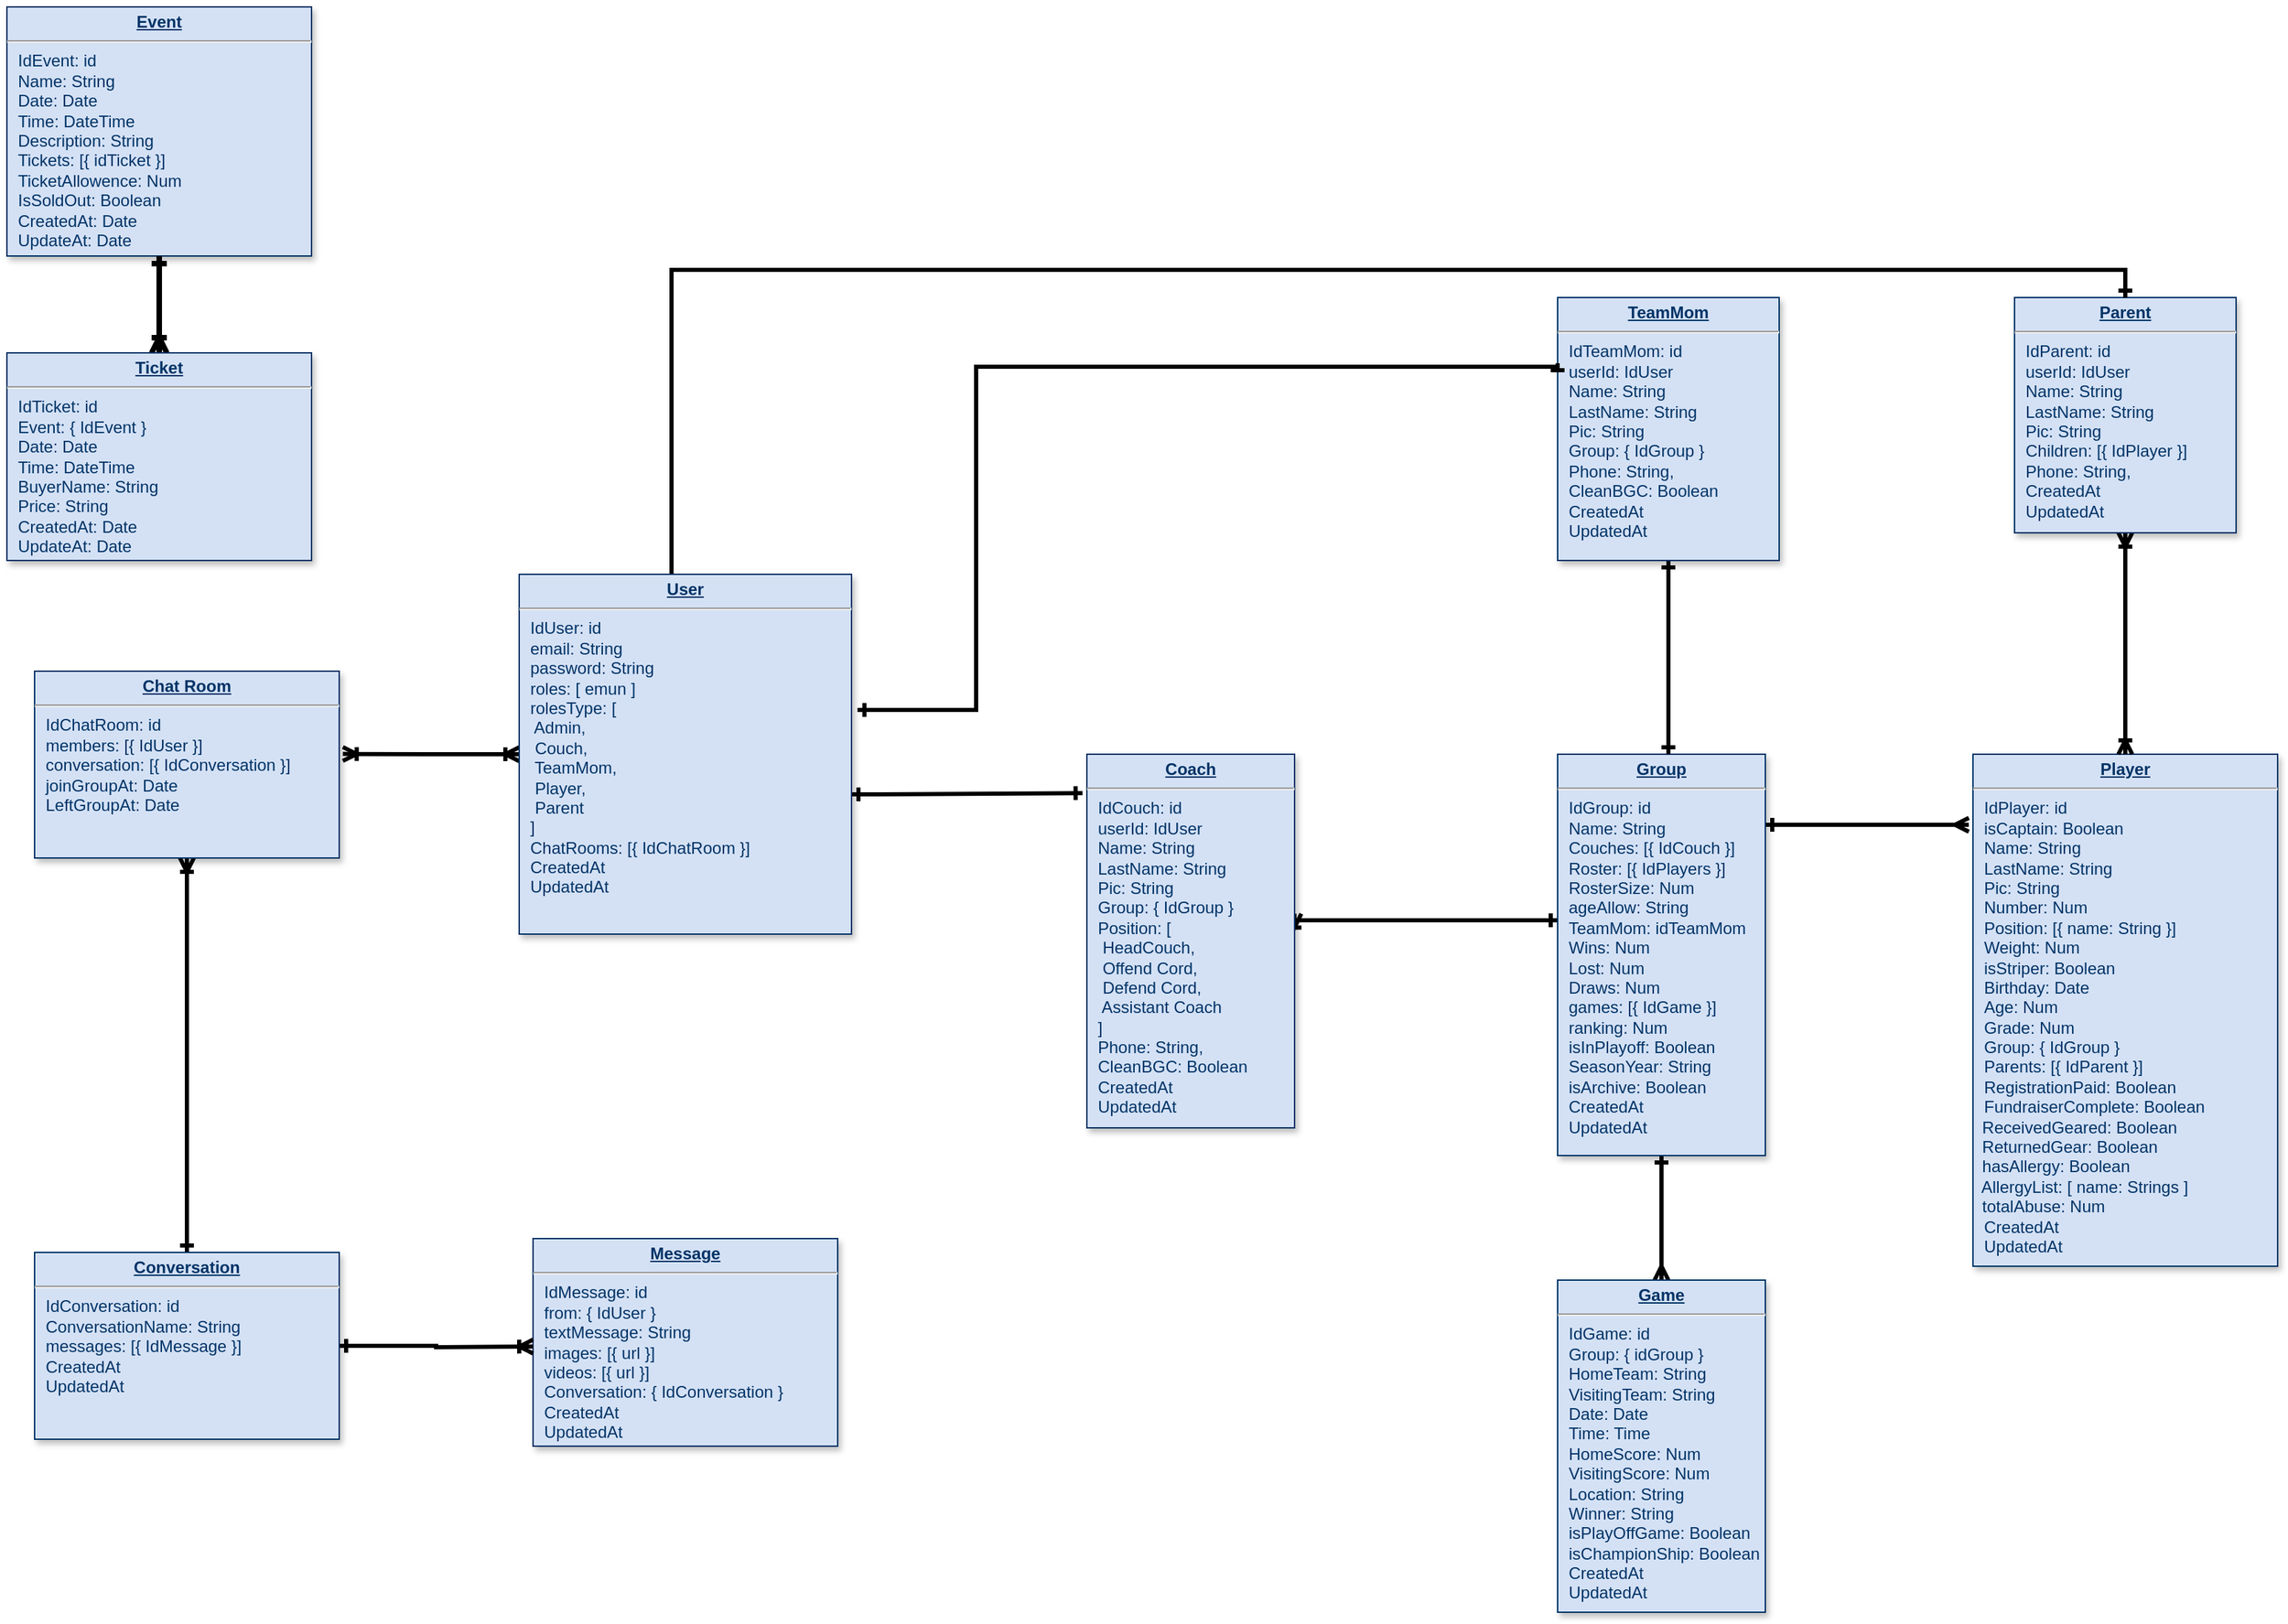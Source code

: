 <mxfile>
    <diagram name="Page-1" id="efa7a0a1-bf9b-a30e-e6df-94a7791c09e9">
        <mxGraphModel dx="1091" dy="1536" grid="1" gridSize="10" guides="1" tooltips="1" connect="1" arrows="1" fold="1" page="1" pageScale="1" pageWidth="826" pageHeight="1169" background="none" math="0" shadow="0">
            <root>
                <mxCell id="0"/>
                <mxCell id="1" parent="0"/>
                <mxCell id="fbcAbueWwYA0Y1qu6zCq-118" style="edgeStyle=orthogonalEdgeStyle;orthogonalLoop=1;jettySize=auto;html=1;entryX=0.999;entryY=0.427;entryDx=0;entryDy=0;entryPerimeter=0;rounded=0;strokeWidth=3;startArrow=ERone;startFill=0;endArrow=ERoneToMany;endFill=0;" parent="1" source="22" target="fbcAbueWwYA0Y1qu6zCq-116" edge="1">
                    <mxGeometry relative="1" as="geometry">
                        <Array as="points">
                            <mxPoint x="810" y="550"/>
                            <mxPoint x="810" y="550"/>
                        </Array>
                    </mxGeometry>
                </mxCell>
                <mxCell id="fbcAbueWwYA0Y1qu6zCq-123" style="edgeStyle=orthogonalEdgeStyle;rounded=0;orthogonalLoop=1;jettySize=auto;html=1;strokeWidth=3;startArrow=ERone;startFill=0;endArrow=ERmany;endFill=0;" parent="1" source="22" edge="1">
                    <mxGeometry relative="1" as="geometry">
                        <mxPoint x="1117" y="481" as="targetPoint"/>
                        <Array as="points">
                            <mxPoint x="990" y="481"/>
                            <mxPoint x="990" y="481"/>
                        </Array>
                    </mxGeometry>
                </mxCell>
                <mxCell id="fbcAbueWwYA0Y1qu6zCq-125" style="edgeStyle=orthogonalEdgeStyle;rounded=0;orthogonalLoop=1;jettySize=auto;html=1;strokeWidth=3;startArrow=ERone;startFill=0;endArrow=ERmany;endFill=0;" parent="1" source="22" target="fbcAbueWwYA0Y1qu6zCq-124" edge="1">
                    <mxGeometry relative="1" as="geometry"/>
                </mxCell>
                <mxCell id="22" value="&lt;p style=&quot;margin: 0px; margin-top: 4px; text-align: center; text-decoration: underline;&quot;&gt;&lt;b&gt;Group&lt;/b&gt;&lt;/p&gt;&lt;hr&gt;&lt;p style=&quot;margin: 0px; margin-left: 8px;&quot;&gt;IdGroup: id&lt;/p&gt;&lt;p style=&quot;margin: 0px; margin-left: 8px;&quot;&gt;Name: String&lt;/p&gt;&lt;p style=&quot;margin: 0px; margin-left: 8px;&quot;&gt;Couches: [{ IdCouch }]&lt;/p&gt;&lt;p style=&quot;margin: 0px; margin-left: 8px;&quot;&gt;Roster: [{ IdPlayers }]&lt;/p&gt;&lt;p style=&quot;margin: 0px; margin-left: 8px;&quot;&gt;RosterSize: Num&lt;/p&gt;&lt;p style=&quot;margin: 0px; margin-left: 8px;&quot;&gt;ageAllow: String&lt;/p&gt;&lt;p style=&quot;margin: 0px; margin-left: 8px;&quot;&gt;TeamMom: idTeamMom&lt;/p&gt;&lt;p style=&quot;margin: 0px; margin-left: 8px;&quot;&gt;Wins: Num&lt;/p&gt;&lt;p style=&quot;margin: 0px; margin-left: 8px;&quot;&gt;Lost: Num&lt;/p&gt;&lt;p style=&quot;margin: 0px; margin-left: 8px;&quot;&gt;Draws: Num&lt;/p&gt;&lt;p style=&quot;margin: 0px; margin-left: 8px;&quot;&gt;games: [{ IdGame }]&lt;/p&gt;&lt;p style=&quot;margin: 0px; margin-left: 8px;&quot;&gt;ranking: Num&lt;/p&gt;&lt;p style=&quot;margin: 0px; margin-left: 8px;&quot;&gt;isInPlayoff: Boolean&lt;/p&gt;&lt;p style=&quot;margin: 0px; margin-left: 8px;&quot;&gt;SeasonYear: String&lt;/p&gt;&lt;p style=&quot;margin: 0px; margin-left: 8px;&quot;&gt;isArchive: Boolean&lt;/p&gt;&lt;p style=&quot;margin: 0px; margin-left: 8px;&quot;&gt;CreatedAt&lt;/p&gt;&lt;p style=&quot;margin: 0px; margin-left: 8px;&quot;&gt;UpdatedAt&lt;/p&gt;" style="verticalAlign=top;align=left;overflow=fill;fontSize=12;fontFamily=Helvetica;html=1;strokeColor=#003366;shadow=1;fillColor=#D4E1F5;fontColor=#003366" parent="1" vertex="1">
                    <mxGeometry x="820" y="430" width="150" height="290" as="geometry"/>
                </mxCell>
                <mxCell id="fbcAbueWwYA0Y1qu6zCq-114" value="&lt;p style=&quot;margin: 0px; margin-top: 4px; text-align: center; text-decoration: underline;&quot;&gt;&lt;b&gt;Player&lt;/b&gt;&lt;/p&gt;&lt;hr&gt;&lt;p style=&quot;margin: 0px; margin-left: 8px;&quot;&gt;IdPlayer: id&lt;/p&gt;&lt;p style=&quot;margin: 0px; margin-left: 8px;&quot;&gt;isCaptain: Boolean&lt;/p&gt;&lt;p style=&quot;margin: 0px; margin-left: 8px;&quot;&gt;Name: String&lt;/p&gt;&lt;p style=&quot;margin: 0px; margin-left: 8px;&quot;&gt;LastName: String&lt;/p&gt;&lt;p style=&quot;margin: 0px; margin-left: 8px;&quot;&gt;Pic: String&lt;/p&gt;&lt;p style=&quot;margin: 0px; margin-left: 8px;&quot;&gt;Number: Num&lt;/p&gt;&lt;p style=&quot;margin: 0px; margin-left: 8px;&quot;&gt;Position: [{ name: String }]&lt;/p&gt;&lt;p style=&quot;margin: 0px; margin-left: 8px;&quot;&gt;Weight: Num&lt;/p&gt;&lt;p style=&quot;margin: 0px; margin-left: 8px;&quot;&gt;isStriper: Boolean&lt;/p&gt;&lt;p style=&quot;margin: 0px; margin-left: 8px;&quot;&gt;Birthday: Date&lt;/p&gt;&lt;p style=&quot;margin: 0px; margin-left: 8px;&quot;&gt;Age: Num&lt;/p&gt;&lt;p style=&quot;margin: 0px; margin-left: 8px;&quot;&gt;Grade: Num&lt;/p&gt;&lt;p style=&quot;margin: 0px; margin-left: 8px;&quot;&gt;Group: { IdGroup }&lt;/p&gt;&lt;p style=&quot;margin: 0px; margin-left: 8px;&quot;&gt;&lt;span style=&quot;background-color: initial;&quot;&gt;Parents: [{ IdParent&amp;nbsp;&lt;/span&gt;&lt;span style=&quot;background-color: initial;&quot;&gt;}]&lt;/span&gt;&lt;br&gt;&lt;/p&gt;&lt;p style=&quot;margin: 0px; margin-left: 8px;&quot;&gt;&lt;span style=&quot;background-color: initial;&quot;&gt;RegistrationPaid: Boolean&lt;/span&gt;&lt;/p&gt;&lt;p style=&quot;margin: 0px; margin-left: 8px;&quot;&gt;&lt;span style=&quot;background-color: initial;&quot;&gt;FundraiserComplete: Boolean&lt;/span&gt;&lt;/p&gt;&amp;nbsp; ReceivedGeared: Boolean&lt;br&gt;&amp;nbsp; ReturnedGear: Boolean&lt;br&gt;&amp;nbsp; hasAllergy: Boolean&lt;br&gt;&amp;nbsp; AllergyList: [ name: Strings ]&lt;br&gt;&amp;nbsp; totalAbuse: Num&lt;br&gt;&lt;p style=&quot;margin: 0px; margin-left: 8px;&quot;&gt;CreatedAt&lt;/p&gt;&lt;p style=&quot;margin: 0px; margin-left: 8px;&quot;&gt;UpdatedAt&lt;/p&gt;&lt;p style=&quot;margin: 0px; margin-left: 8px;&quot;&gt;&lt;br&gt;&lt;/p&gt;" style="verticalAlign=top;align=left;overflow=fill;fontSize=12;fontFamily=Helvetica;html=1;strokeColor=#003366;shadow=1;fillColor=#D4E1F5;fontColor=#003366" parent="1" vertex="1">
                    <mxGeometry x="1120" y="430" width="220" height="370" as="geometry"/>
                </mxCell>
                <mxCell id="fbcAbueWwYA0Y1qu6zCq-116" value="&lt;p style=&quot;margin: 0px ; margin-top: 4px ; text-align: center ; text-decoration: underline&quot;&gt;&lt;b&gt;Coach&lt;/b&gt;&lt;/p&gt;&lt;hr&gt;&lt;p style=&quot;margin: 0px ; margin-left: 8px&quot;&gt;IdCouch: id&lt;/p&gt;&lt;p style=&quot;margin: 0px ; margin-left: 8px&quot;&gt;userId: IdUser&lt;/p&gt;&lt;p style=&quot;margin: 0px ; margin-left: 8px&quot;&gt;Name: String&lt;/p&gt;&lt;p style=&quot;margin: 0px ; margin-left: 8px&quot;&gt;LastName: String&lt;/p&gt;&lt;p style=&quot;margin: 0px ; margin-left: 8px&quot;&gt;Pic: String&lt;/p&gt;&lt;p style=&quot;margin: 0px ; margin-left: 8px&quot;&gt;Group: { IdGroup }&lt;/p&gt;&lt;p style=&quot;margin: 0px ; margin-left: 8px&quot;&gt;Position: [&amp;nbsp;&lt;/p&gt;&lt;p style=&quot;margin: 0px ; margin-left: 8px&quot;&gt;&lt;span style=&quot;white-space: pre&quot;&gt; &lt;/span&gt;HeadCouch,&amp;nbsp;&lt;/p&gt;&lt;p style=&quot;margin: 0px ; margin-left: 8px&quot;&gt;&lt;span style=&quot;white-space: pre&quot;&gt; &lt;/span&gt;Offend Cord,&amp;nbsp;&lt;/p&gt;&lt;p style=&quot;margin: 0px ; margin-left: 8px&quot;&gt;&lt;span style=&quot;white-space: pre&quot;&gt; &lt;/span&gt;Defend Cord,&amp;nbsp;&lt;/p&gt;&lt;p style=&quot;margin: 0px ; margin-left: 8px&quot;&gt;&lt;span style=&quot;white-space: pre&quot;&gt; &lt;/span&gt;Assistant Coach&lt;/p&gt;&lt;p style=&quot;margin: 0px ; margin-left: 8px&quot;&gt;&lt;span&gt;]&lt;/span&gt;&lt;/p&gt;&lt;p style=&quot;margin: 0px ; margin-left: 8px&quot;&gt;Phone: String,&lt;/p&gt;&lt;p style=&quot;margin: 0px ; margin-left: 8px&quot;&gt;&lt;span&gt;CleanBGC: Boolean&lt;/span&gt;&lt;br&gt;&lt;/p&gt;&lt;p style=&quot;margin: 0px ; margin-left: 8px&quot;&gt;&lt;span&gt;CreatedAt&lt;/span&gt;&lt;br&gt;&lt;/p&gt;&lt;p style=&quot;margin: 0px ; margin-left: 8px&quot;&gt;UpdatedAt&lt;/p&gt;" style="verticalAlign=top;align=left;overflow=fill;fontSize=12;fontFamily=Helvetica;html=1;strokeColor=#003366;shadow=1;fillColor=#D4E1F5;fontColor=#003366" parent="1" vertex="1">
                    <mxGeometry x="480" y="430" width="150" height="270" as="geometry"/>
                </mxCell>
                <mxCell id="fbcAbueWwYA0Y1qu6zCq-124" value="&lt;p style=&quot;margin: 0px; margin-top: 4px; text-align: center; text-decoration: underline;&quot;&gt;&lt;b&gt;Game&lt;/b&gt;&lt;/p&gt;&lt;hr&gt;&lt;p style=&quot;margin: 0px; margin-left: 8px;&quot;&gt;IdGame: id&lt;/p&gt;&lt;p style=&quot;margin: 0px; margin-left: 8px;&quot;&gt;Group: { idGroup }&lt;/p&gt;&lt;p style=&quot;margin: 0px; margin-left: 8px;&quot;&gt;HomeTeam: String&lt;/p&gt;&lt;p style=&quot;margin: 0px; margin-left: 8px;&quot;&gt;VisitingTeam: String&lt;/p&gt;&lt;p style=&quot;margin: 0px; margin-left: 8px;&quot;&gt;Date: Date&lt;/p&gt;&lt;p style=&quot;margin: 0px; margin-left: 8px;&quot;&gt;Time: Time&lt;/p&gt;&lt;p style=&quot;margin: 0px; margin-left: 8px;&quot;&gt;HomeScore: Num&lt;/p&gt;&lt;p style=&quot;margin: 0px; margin-left: 8px;&quot;&gt;VisitingScore: Num&lt;/p&gt;&lt;p style=&quot;margin: 0px; margin-left: 8px;&quot;&gt;Location: String&lt;/p&gt;&lt;p style=&quot;margin: 0px; margin-left: 8px;&quot;&gt;Winner: String&lt;/p&gt;&lt;p style=&quot;margin: 0px; margin-left: 8px;&quot;&gt;isPlayOffGame: Boolean&lt;/p&gt;&lt;p style=&quot;margin: 0px; margin-left: 8px;&quot;&gt;isChampionShip: Boolean&lt;/p&gt;&lt;p style=&quot;margin: 0px; margin-left: 8px;&quot;&gt;CreatedAt&lt;/p&gt;&lt;p style=&quot;margin: 0px; margin-left: 8px;&quot;&gt;UpdatedAt&lt;/p&gt;" style="verticalAlign=top;align=left;overflow=fill;fontSize=12;fontFamily=Helvetica;html=1;strokeColor=#003366;shadow=1;fillColor=#D4E1F5;fontColor=#003366" parent="1" vertex="1">
                    <mxGeometry x="820" y="810" width="150" height="240" as="geometry"/>
                </mxCell>
                <mxCell id="fbcAbueWwYA0Y1qu6zCq-128" style="edgeStyle=orthogonalEdgeStyle;rounded=0;orthogonalLoop=1;jettySize=auto;html=1;strokeWidth=3;startArrow=ERone;startFill=0;endArrow=ERone;endFill=0;" parent="1" source="fbcAbueWwYA0Y1qu6zCq-126" edge="1">
                    <mxGeometry relative="1" as="geometry">
                        <mxPoint x="900" y="430" as="targetPoint"/>
                        <Array as="points">
                            <mxPoint x="900" y="430"/>
                        </Array>
                    </mxGeometry>
                </mxCell>
                <mxCell id="fbcAbueWwYA0Y1qu6zCq-126" value="&lt;p style=&quot;margin: 0px ; margin-top: 4px ; text-align: center ; text-decoration: underline&quot;&gt;&lt;b&gt;TeamMom&lt;/b&gt;&lt;/p&gt;&lt;hr&gt;&lt;p style=&quot;margin: 0px ; margin-left: 8px&quot;&gt;IdTeamMom: id&lt;/p&gt;&lt;p style=&quot;margin: 0px ; margin-left: 8px&quot;&gt;userId: IdUser&lt;/p&gt;&lt;p style=&quot;margin: 0px ; margin-left: 8px&quot;&gt;Name: String&lt;/p&gt;&lt;p style=&quot;margin: 0px ; margin-left: 8px&quot;&gt;LastName: String&lt;/p&gt;&lt;p style=&quot;margin: 0px ; margin-left: 8px&quot;&gt;Pic: String&lt;/p&gt;&lt;p style=&quot;margin: 0px ; margin-left: 8px&quot;&gt;Group: { IdGroup }&lt;/p&gt;&lt;p style=&quot;margin: 0px ; margin-left: 8px&quot;&gt;Phone: String,&lt;/p&gt;&lt;p style=&quot;margin: 0px ; margin-left: 8px&quot;&gt;&lt;span&gt;CleanBGC: Boolean&lt;/span&gt;&lt;br&gt;&lt;/p&gt;&lt;p style=&quot;margin: 0px ; margin-left: 8px&quot;&gt;&lt;span&gt;CreatedAt&lt;/span&gt;&lt;br&gt;&lt;/p&gt;&lt;p style=&quot;margin: 0px ; margin-left: 8px&quot;&gt;UpdatedAt&lt;/p&gt;" style="verticalAlign=top;align=left;overflow=fill;fontSize=12;fontFamily=Helvetica;html=1;strokeColor=#003366;shadow=1;fillColor=#D4E1F5;fontColor=#003366" parent="1" vertex="1">
                    <mxGeometry x="820" y="100" width="160" height="190" as="geometry"/>
                </mxCell>
                <mxCell id="fbcAbueWwYA0Y1qu6zCq-136" style="edgeStyle=orthogonalEdgeStyle;rounded=0;orthogonalLoop=1;jettySize=auto;html=1;entryX=0.5;entryY=0;entryDx=0;entryDy=0;strokeWidth=3;startArrow=ERoneToMany;startFill=0;endArrow=ERoneToMany;endFill=0;" parent="1" source="fbcAbueWwYA0Y1qu6zCq-134" target="fbcAbueWwYA0Y1qu6zCq-114" edge="1">
                    <mxGeometry relative="1" as="geometry"/>
                </mxCell>
                <mxCell id="fbcAbueWwYA0Y1qu6zCq-134" value="&lt;p style=&quot;margin: 0px ; margin-top: 4px ; text-align: center ; text-decoration: underline&quot;&gt;&lt;b&gt;Parent&lt;/b&gt;&lt;/p&gt;&lt;hr&gt;&lt;p style=&quot;margin: 0px ; margin-left: 8px&quot;&gt;IdParent: id&lt;/p&gt;&lt;p style=&quot;margin: 0px ; margin-left: 8px&quot;&gt;userId: IdUser&lt;/p&gt;&lt;p style=&quot;margin: 0px ; margin-left: 8px&quot;&gt;Name: String&lt;/p&gt;&lt;p style=&quot;margin: 0px ; margin-left: 8px&quot;&gt;LastName: String&lt;/p&gt;&lt;p style=&quot;margin: 0px ; margin-left: 8px&quot;&gt;Pic: String&lt;/p&gt;&lt;p style=&quot;margin: 0px ; margin-left: 8px&quot;&gt;Children: [{ IdPlayer }]&lt;/p&gt;&lt;p style=&quot;margin: 0px ; margin-left: 8px&quot;&gt;Phone: String,&lt;/p&gt;&lt;p style=&quot;margin: 0px ; margin-left: 8px&quot;&gt;&lt;span&gt;CreatedAt&lt;/span&gt;&lt;br&gt;&lt;/p&gt;&lt;p style=&quot;margin: 0px ; margin-left: 8px&quot;&gt;UpdatedAt&lt;/p&gt;" style="verticalAlign=top;align=left;overflow=fill;fontSize=12;fontFamily=Helvetica;html=1;strokeColor=#003366;shadow=1;fillColor=#D4E1F5;fontColor=#003366" parent="1" vertex="1">
                    <mxGeometry x="1150" y="100" width="160" height="170" as="geometry"/>
                </mxCell>
                <mxCell id="fbcAbueWwYA0Y1qu6zCq-138" value="&lt;p style=&quot;margin: 0px; margin-top: 4px; text-align: center; text-decoration: underline;&quot;&gt;&lt;b&gt;Message&lt;/b&gt;&lt;/p&gt;&lt;hr&gt;&lt;p style=&quot;margin: 0px; margin-left: 8px;&quot;&gt;IdMessage: id&lt;/p&gt;&lt;p style=&quot;margin: 0px; margin-left: 8px;&quot;&gt;from: { IdUser }&lt;/p&gt;&lt;p style=&quot;margin: 0px; margin-left: 8px;&quot;&gt;&lt;span style=&quot;background-color: initial;&quot;&gt;textMessage: String&lt;/span&gt;&lt;br&gt;&lt;/p&gt;&lt;p style=&quot;margin: 0px; margin-left: 8px;&quot;&gt;&lt;span style=&quot;background-color: initial;&quot;&gt;images: [{ url }]&lt;/span&gt;&lt;/p&gt;&lt;p style=&quot;margin: 0px; margin-left: 8px;&quot;&gt;&lt;span style=&quot;background-color: initial;&quot;&gt;videos: [{ url }]&lt;/span&gt;&lt;/p&gt;&lt;p style=&quot;margin: 0px; margin-left: 8px;&quot;&gt;Conversation: { IdConversation }&lt;/p&gt;&lt;p style=&quot;margin: 0px; margin-left: 8px;&quot;&gt;CreatedAt&lt;/p&gt;&lt;p style=&quot;margin: 0px; margin-left: 8px;&quot;&gt;UpdatedAt&lt;/p&gt;&lt;p style=&quot;margin: 0px; margin-left: 8px;&quot;&gt;&lt;br&gt;&lt;/p&gt;" style="verticalAlign=top;align=left;overflow=fill;fontSize=12;fontFamily=Helvetica;html=1;strokeColor=#003366;shadow=1;fillColor=#D4E1F5;fontColor=#003366" parent="1" vertex="1">
                    <mxGeometry x="80" y="780" width="220" height="150" as="geometry"/>
                </mxCell>
                <mxCell id="fbcAbueWwYA0Y1qu6zCq-142" style="edgeStyle=orthogonalEdgeStyle;rounded=0;orthogonalLoop=1;jettySize=auto;html=1;entryX=-0.021;entryY=0.104;entryDx=0;entryDy=0;entryPerimeter=0;strokeWidth=3;startArrow=ERone;startFill=0;endArrow=ERone;endFill=0;" parent="1" source="fbcAbueWwYA0Y1qu6zCq-140" target="fbcAbueWwYA0Y1qu6zCq-116" edge="1">
                    <mxGeometry relative="1" as="geometry">
                        <Array as="points">
                            <mxPoint x="330" y="459"/>
                            <mxPoint x="330" y="459"/>
                        </Array>
                    </mxGeometry>
                </mxCell>
                <mxCell id="fbcAbueWwYA0Y1qu6zCq-143" style="edgeStyle=orthogonalEdgeStyle;rounded=0;orthogonalLoop=1;jettySize=auto;html=1;entryX=0;entryY=0.25;entryDx=0;entryDy=0;strokeWidth=3;startArrow=ERone;startFill=0;endArrow=ERone;endFill=0;exitX=1.018;exitY=0.377;exitDx=0;exitDy=0;exitPerimeter=0;" parent="1" source="fbcAbueWwYA0Y1qu6zCq-140" target="fbcAbueWwYA0Y1qu6zCq-126" edge="1">
                    <mxGeometry relative="1" as="geometry">
                        <Array as="points">
                            <mxPoint x="400" y="398"/>
                            <mxPoint x="400" y="150"/>
                        </Array>
                    </mxGeometry>
                </mxCell>
                <mxCell id="fbcAbueWwYA0Y1qu6zCq-144" style="edgeStyle=orthogonalEdgeStyle;rounded=0;orthogonalLoop=1;jettySize=auto;html=1;entryX=0.5;entryY=0;entryDx=0;entryDy=0;strokeWidth=3;startArrow=ERone;startFill=0;endArrow=ERone;endFill=0;" parent="1" target="fbcAbueWwYA0Y1qu6zCq-134" edge="1">
                    <mxGeometry relative="1" as="geometry">
                        <mxPoint x="180" y="300" as="sourcePoint"/>
                        <Array as="points">
                            <mxPoint x="180" y="302"/>
                            <mxPoint x="180" y="80"/>
                            <mxPoint x="1230" y="80"/>
                        </Array>
                    </mxGeometry>
                </mxCell>
                <mxCell id="fbcAbueWwYA0Y1qu6zCq-158" style="edgeStyle=orthogonalEdgeStyle;rounded=0;orthogonalLoop=1;jettySize=auto;html=1;entryX=1.012;entryY=0.443;entryDx=0;entryDy=0;entryPerimeter=0;strokeWidth=3;startArrow=ERoneToMany;startFill=0;endArrow=ERoneToMany;endFill=0;" parent="1" source="fbcAbueWwYA0Y1qu6zCq-140" target="fbcAbueWwYA0Y1qu6zCq-146" edge="1">
                    <mxGeometry relative="1" as="geometry"/>
                </mxCell>
                <mxCell id="fbcAbueWwYA0Y1qu6zCq-140" value="&lt;p style=&quot;margin: 0px; margin-top: 4px; text-align: center; text-decoration: underline;&quot;&gt;&lt;b&gt;User&lt;/b&gt;&lt;/p&gt;&lt;hr&gt;&lt;p style=&quot;margin: 0px; margin-left: 8px;&quot;&gt;IdUser: id&lt;/p&gt;&lt;p style=&quot;margin: 0px; margin-left: 8px;&quot;&gt;email: String&lt;/p&gt;&lt;p style=&quot;margin: 0px; margin-left: 8px;&quot;&gt;password: String&lt;/p&gt;&lt;p style=&quot;margin: 0px; margin-left: 8px;&quot;&gt;roles: [ emun ]&lt;/p&gt;&lt;p style=&quot;margin: 0px; margin-left: 8px;&quot;&gt;rolesType: [&lt;/p&gt;&lt;p style=&quot;margin: 0px; margin-left: 8px;&quot;&gt;&lt;span style=&quot;white-space: pre;&quot;&gt; &lt;/span&gt;Admin,&amp;nbsp;&lt;/p&gt;&lt;p style=&quot;margin: 0px; margin-left: 8px;&quot;&gt;&lt;span style=&quot;white-space: pre;&quot;&gt; &lt;/span&gt;Couch,&amp;nbsp;&lt;/p&gt;&lt;p style=&quot;margin: 0px; margin-left: 8px;&quot;&gt;&lt;span style=&quot;white-space: pre;&quot;&gt; &lt;/span&gt;TeamMom,&amp;nbsp;&lt;/p&gt;&lt;p style=&quot;margin: 0px; margin-left: 8px;&quot;&gt;&lt;span style=&quot;white-space: pre;&quot;&gt; &lt;/span&gt;Player,&amp;nbsp;&lt;/p&gt;&lt;p style=&quot;margin: 0px; margin-left: 8px;&quot;&gt;&lt;span style=&quot;white-space: pre;&quot;&gt; &lt;/span&gt;Parent&lt;/p&gt;&lt;p style=&quot;margin: 0px; margin-left: 8px;&quot;&gt;]&lt;/p&gt;&lt;p style=&quot;margin: 0px; margin-left: 8px;&quot;&gt;&lt;span style=&quot;background-color: initial;&quot;&gt;ChatRooms: [{ IdChatRoom }]&lt;/span&gt;&lt;br&gt;&lt;/p&gt;&lt;p style=&quot;margin: 0px; margin-left: 8px;&quot;&gt;&lt;span style=&quot;background-color: initial;&quot;&gt;CreatedAt&lt;/span&gt;&lt;br&gt;&lt;/p&gt;&lt;p style=&quot;margin: 0px; margin-left: 8px;&quot;&gt;UpdatedAt&lt;/p&gt;&lt;p style=&quot;margin: 0px; margin-left: 8px;&quot;&gt;&lt;br&gt;&lt;/p&gt;" style="verticalAlign=top;align=left;overflow=fill;fontSize=12;fontFamily=Helvetica;html=1;strokeColor=#003366;shadow=1;fillColor=#D4E1F5;fontColor=#003366" parent="1" vertex="1">
                    <mxGeometry x="70" y="300" width="240" height="260" as="geometry"/>
                </mxCell>
                <mxCell id="fbcAbueWwYA0Y1qu6zCq-155" style="edgeStyle=orthogonalEdgeStyle;rounded=0;orthogonalLoop=1;jettySize=auto;html=1;strokeWidth=3;startArrow=ERone;startFill=0;endArrow=ERoneToMany;endFill=0;" parent="1" source="fbcAbueWwYA0Y1qu6zCq-145" edge="1">
                    <mxGeometry relative="1" as="geometry">
                        <mxPoint x="80" y="858" as="targetPoint"/>
                    </mxGeometry>
                </mxCell>
                <mxCell id="fbcAbueWwYA0Y1qu6zCq-157" style="edgeStyle=orthogonalEdgeStyle;rounded=0;orthogonalLoop=1;jettySize=auto;html=1;strokeWidth=3;startArrow=ERone;startFill=0;endArrow=ERoneToMany;endFill=0;entryX=0.5;entryY=1;entryDx=0;entryDy=0;" parent="1" source="fbcAbueWwYA0Y1qu6zCq-145" target="fbcAbueWwYA0Y1qu6zCq-146" edge="1">
                    <mxGeometry relative="1" as="geometry">
                        <mxPoint x="-170" y="578" as="targetPoint"/>
                    </mxGeometry>
                </mxCell>
                <mxCell id="fbcAbueWwYA0Y1qu6zCq-145" value="&lt;p style=&quot;margin: 0px; margin-top: 4px; text-align: center; text-decoration: underline;&quot;&gt;&lt;b&gt;Conversation&lt;/b&gt;&lt;/p&gt;&lt;hr&gt;&lt;p style=&quot;margin: 0px; margin-left: 8px;&quot;&gt;IdConversation: id&lt;/p&gt;&lt;p style=&quot;margin: 0px; margin-left: 8px;&quot;&gt;ConversationName: String&lt;/p&gt;&lt;p style=&quot;margin: 0px; margin-left: 8px;&quot;&gt;messages: [{ IdMessage }]&lt;/p&gt;&lt;p style=&quot;margin: 0px; margin-left: 8px;&quot;&gt;&lt;span style=&quot;background-color: initial;&quot;&gt;CreatedAt&lt;/span&gt;&lt;br&gt;&lt;/p&gt;&lt;p style=&quot;margin: 0px; margin-left: 8px;&quot;&gt;UpdatedAt&lt;/p&gt;&lt;p style=&quot;margin: 0px; margin-left: 8px;&quot;&gt;&lt;br&gt;&lt;/p&gt;" style="verticalAlign=top;align=left;overflow=fill;fontSize=12;fontFamily=Helvetica;html=1;strokeColor=#003366;shadow=1;fillColor=#D4E1F5;fontColor=#003366" parent="1" vertex="1">
                    <mxGeometry x="-280" y="790" width="220" height="135" as="geometry"/>
                </mxCell>
                <mxCell id="fbcAbueWwYA0Y1qu6zCq-146" value="&lt;p style=&quot;margin: 0px; margin-top: 4px; text-align: center; text-decoration: underline;&quot;&gt;&lt;b&gt;Chat Room&lt;/b&gt;&lt;/p&gt;&lt;hr&gt;&lt;p style=&quot;margin: 0px; margin-left: 8px;&quot;&gt;IdChatRoom: id&lt;/p&gt;&lt;p style=&quot;margin: 0px; margin-left: 8px;&quot;&gt;members: [{ IdUser }]&lt;/p&gt;&lt;p style=&quot;margin: 0px; margin-left: 8px;&quot;&gt;conversation: [{ IdConversation }]&lt;/p&gt;&lt;p style=&quot;margin: 0px; margin-left: 8px;&quot;&gt;&lt;span style=&quot;background-color: initial;&quot;&gt;joinGroupAt: Date&lt;/span&gt;&lt;/p&gt;&lt;p style=&quot;margin: 0px; margin-left: 8px;&quot;&gt;&lt;span style=&quot;background-color: initial;&quot;&gt;LeftGroupAt: Date&lt;/span&gt;&lt;/p&gt;&lt;p style=&quot;margin: 0px; margin-left: 8px;&quot;&gt;&lt;br&gt;&lt;/p&gt;" style="verticalAlign=top;align=left;overflow=fill;fontSize=12;fontFamily=Helvetica;html=1;strokeColor=#003366;shadow=1;fillColor=#D4E1F5;fontColor=#003366" parent="1" vertex="1">
                    <mxGeometry x="-280" y="370" width="220" height="135" as="geometry"/>
                </mxCell>
                <mxCell id="fbcAbueWwYA0Y1qu6zCq-154" style="edgeStyle=orthogonalEdgeStyle;rounded=0;orthogonalLoop=1;jettySize=auto;html=1;exitX=0.5;exitY=1;exitDx=0;exitDy=0;strokeWidth=3;startArrow=ERoneToMany;startFill=0;endArrow=ERone;endFill=0;" parent="1" source="fbcAbueWwYA0Y1qu6zCq-140" target="fbcAbueWwYA0Y1qu6zCq-140" edge="1">
                    <mxGeometry relative="1" as="geometry"/>
                </mxCell>
                <mxCell id="23" value="&lt;p style=&quot;margin: 0px ; margin-top: 4px ; text-align: center ; text-decoration: underline&quot;&gt;&lt;b&gt;Event&lt;/b&gt;&lt;/p&gt;&lt;hr&gt;&lt;p style=&quot;margin: 0px ; margin-left: 8px&quot;&gt;IdEvent: id&lt;/p&gt;&lt;p style=&quot;margin: 0px ; margin-left: 8px&quot;&gt;Name: String&lt;/p&gt;&lt;p style=&quot;margin: 0px ; margin-left: 8px&quot;&gt;Date: Date&lt;/p&gt;&lt;p style=&quot;margin: 0px ; margin-left: 8px&quot;&gt;Time: DateTime&lt;/p&gt;&lt;p style=&quot;margin: 0px ; margin-left: 8px&quot;&gt;Description: String&lt;/p&gt;&lt;p style=&quot;margin: 0px ; margin-left: 8px&quot;&gt;Tickets: [{ idTicket }]&lt;/p&gt;&lt;p style=&quot;margin: 0px ; margin-left: 8px&quot;&gt;TicketAllowence: Num&lt;/p&gt;&lt;p style=&quot;margin: 0px ; margin-left: 8px&quot;&gt;IsSoldOut: Boolean&amp;nbsp;&lt;/p&gt;&lt;p style=&quot;margin: 0px ; margin-left: 8px&quot;&gt;&lt;span&gt;CreatedAt: Date&lt;/span&gt;&lt;/p&gt;&lt;p style=&quot;margin: 0px ; margin-left: 8px&quot;&gt;&lt;span&gt;UpdateAt: Date&lt;/span&gt;&lt;/p&gt;&lt;p style=&quot;margin: 0px ; margin-left: 8px&quot;&gt;&lt;br&gt;&lt;/p&gt;" style="verticalAlign=top;align=left;overflow=fill;fontSize=12;fontFamily=Helvetica;html=1;strokeColor=#003366;shadow=1;fillColor=#D4E1F5;fontColor=#003366" parent="1" vertex="1">
                    <mxGeometry x="-300" y="-110" width="220" height="180" as="geometry"/>
                </mxCell>
                <mxCell id="27" style="edgeStyle=none;html=1;entryX=0.5;entryY=1;entryDx=0;entryDy=0;strokeWidth=4;endArrow=ERone;endFill=0;startArrow=ERoneToMany;startFill=0;" parent="1" source="25" target="23" edge="1">
                    <mxGeometry relative="1" as="geometry"/>
                </mxCell>
                <mxCell id="25" value="&lt;p style=&quot;margin: 0px ; margin-top: 4px ; text-align: center ; text-decoration: underline&quot;&gt;&lt;b&gt;Ticket&lt;/b&gt;&lt;/p&gt;&lt;hr&gt;&lt;p style=&quot;margin: 0px ; margin-left: 8px&quot;&gt;IdTicket: id&lt;/p&gt;&lt;p style=&quot;margin: 0px ; margin-left: 8px&quot;&gt;Event: { IdEvent }&lt;/p&gt;&lt;p style=&quot;margin: 0px ; margin-left: 8px&quot;&gt;Date: Date&lt;/p&gt;&lt;p style=&quot;margin: 0px ; margin-left: 8px&quot;&gt;Time: DateTime&lt;/p&gt;&lt;p style=&quot;margin: 0px ; margin-left: 8px&quot;&gt;BuyerName: String&lt;/p&gt;&lt;p style=&quot;margin: 0px ; margin-left: 8px&quot;&gt;Price: String&lt;/p&gt;&lt;p style=&quot;margin: 0px ; margin-left: 8px&quot;&gt;&lt;span&gt;CreatedAt: Date&lt;/span&gt;&lt;br&gt;&lt;/p&gt;&lt;p style=&quot;margin: 0px ; margin-left: 8px&quot;&gt;&lt;span&gt;UpdateAt: Date&lt;/span&gt;&lt;/p&gt;&lt;p style=&quot;margin: 0px ; margin-left: 8px&quot;&gt;&lt;br&gt;&lt;/p&gt;" style="verticalAlign=top;align=left;overflow=fill;fontSize=12;fontFamily=Helvetica;html=1;strokeColor=#003366;shadow=1;fillColor=#D4E1F5;fontColor=#003366" parent="1" vertex="1">
                    <mxGeometry x="-300" y="140" width="220" height="150" as="geometry"/>
                </mxCell>
            </root>
        </mxGraphModel>
    </diagram>
</mxfile>
